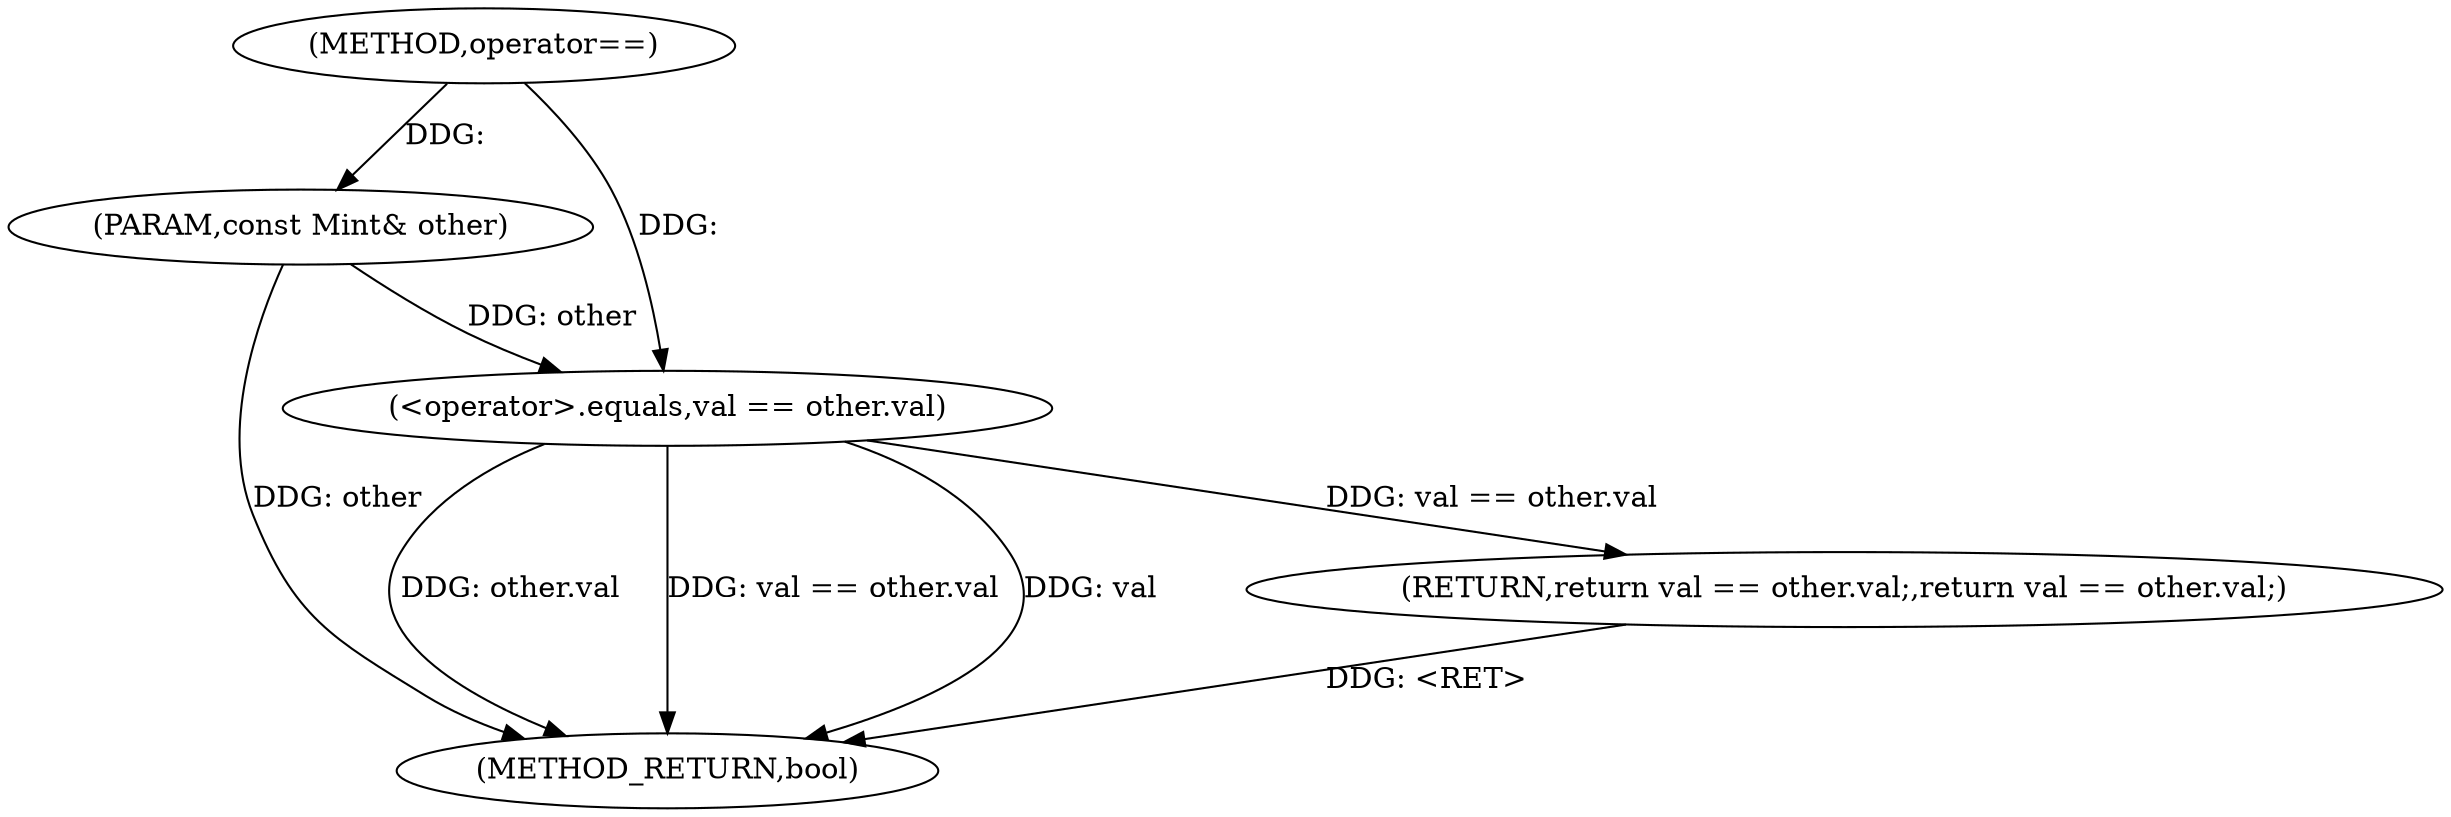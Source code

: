 digraph "operator==" {  
"1000419" [label = "(METHOD,operator==)" ]
"1000428" [label = "(METHOD_RETURN,bool)" ]
"1000420" [label = "(PARAM,const Mint& other)" ]
"1000422" [label = "(RETURN,return val == other.val;,return val == other.val;)" ]
"1000423" [label = "(<operator>.equals,val == other.val)" ]
  "1000422" -> "1000428"  [ label = "DDG: <RET>"] 
  "1000420" -> "1000428"  [ label = "DDG: other"] 
  "1000423" -> "1000428"  [ label = "DDG: other.val"] 
  "1000423" -> "1000428"  [ label = "DDG: val == other.val"] 
  "1000423" -> "1000428"  [ label = "DDG: val"] 
  "1000419" -> "1000420"  [ label = "DDG: "] 
  "1000423" -> "1000422"  [ label = "DDG: val == other.val"] 
  "1000419" -> "1000423"  [ label = "DDG: "] 
  "1000420" -> "1000423"  [ label = "DDG: other"] 
}
